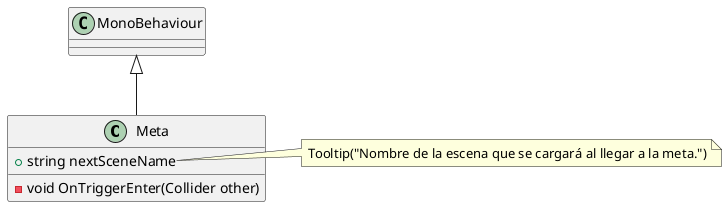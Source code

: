 @startuml Meta Diagrama de Clases

class Meta {
    + string nextSceneName
    - void OnTriggerEnter(Collider other)
}

class MonoBehaviour {
}

MonoBehaviour <|-- Meta

note right of Meta::nextSceneName
  Tooltip("Nombre de la escena que se cargará al llegar a la meta.")
end note

@enduml
